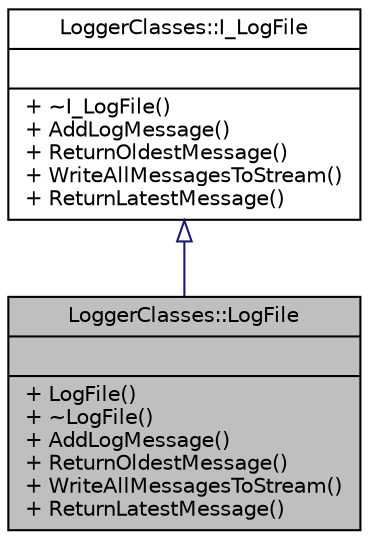 digraph "LoggerClasses::LogFile"
{
 // INTERACTIVE_SVG=YES
 // LATEX_PDF_SIZE
  edge [fontname="Helvetica",fontsize="10",labelfontname="Helvetica",labelfontsize="10"];
  node [fontname="Helvetica",fontsize="10",shape=record];
  Node0 [label="{LoggerClasses::LogFile\n||+ LogFile()\l+ ~LogFile()\l+ AddLogMessage()\l+ ReturnOldestMessage()\l+ WriteAllMessagesToStream()\l+ ReturnLatestMessage()\l}",height=0.2,width=0.4,color="black", fillcolor="grey75", style="filled", fontcolor="black",tooltip=" "];
  Node1 -> Node0 [dir="back",color="midnightblue",fontsize="10",style="solid",arrowtail="onormal",fontname="Helvetica"];
  Node1 [label="{LoggerClasses::I_LogFile\n||+ ~I_LogFile()\l+ AddLogMessage()\l+ ReturnOldestMessage()\l+ WriteAllMessagesToStream()\l+ ReturnLatestMessage()\l}",height=0.2,width=0.4,color="black", fillcolor="white", style="filled",URL="$d5/d42/classLoggerClasses_1_1I__LogFile.html",tooltip=" "];
}
